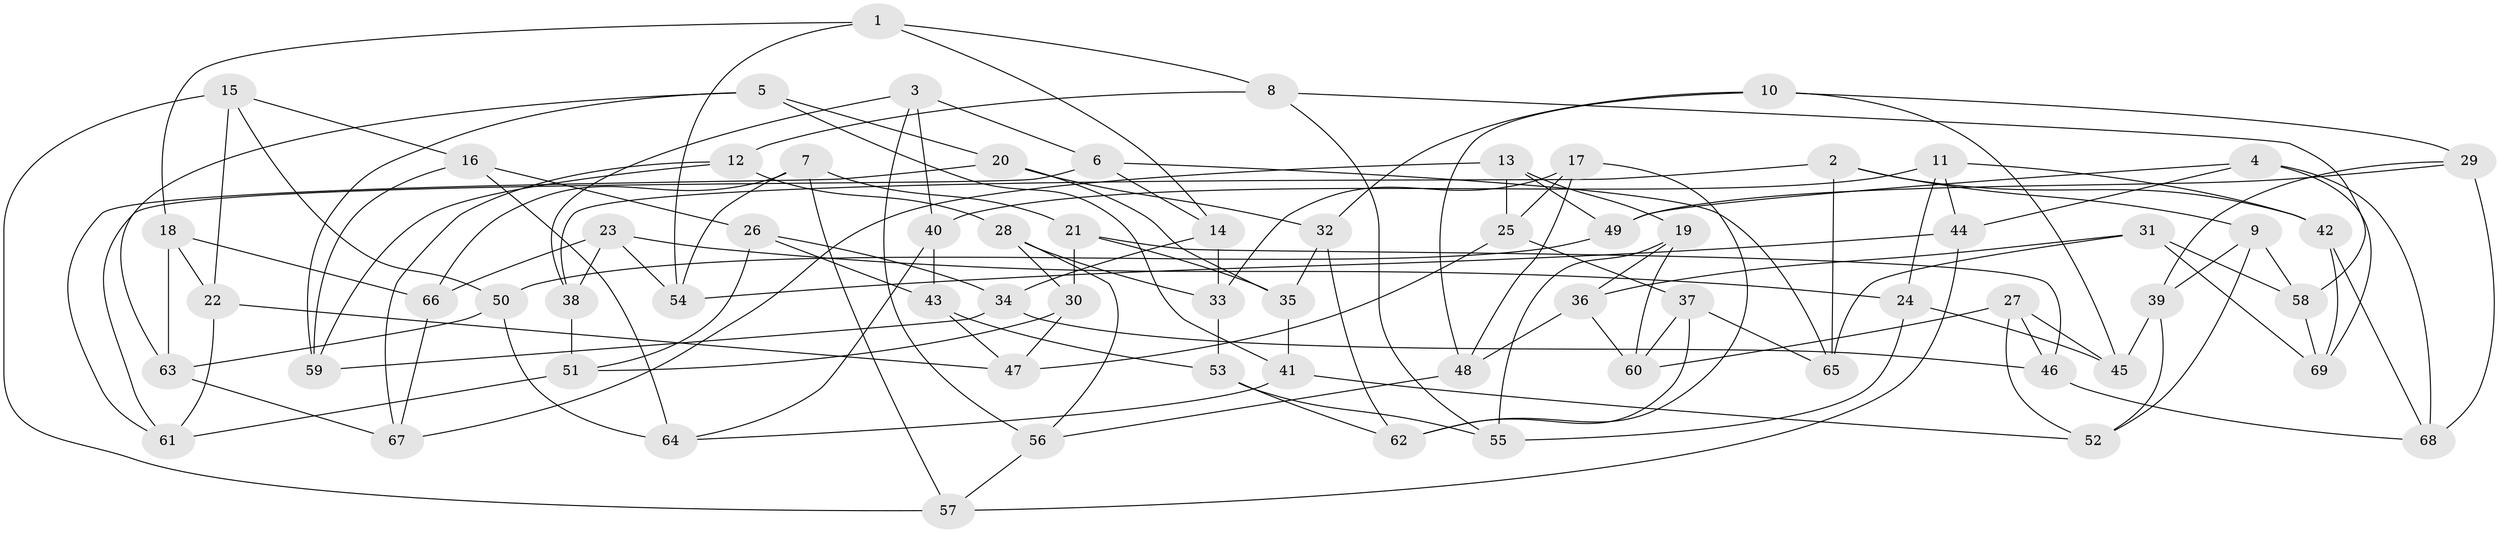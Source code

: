 // coarse degree distribution, {6: 0.25, 5: 0.39285714285714285, 3: 0.03571428571428571, 7: 0.07142857142857142, 8: 0.14285714285714285, 4: 0.10714285714285714}
// Generated by graph-tools (version 1.1) at 2025/38/03/04/25 23:38:08]
// undirected, 69 vertices, 138 edges
graph export_dot {
  node [color=gray90,style=filled];
  1;
  2;
  3;
  4;
  5;
  6;
  7;
  8;
  9;
  10;
  11;
  12;
  13;
  14;
  15;
  16;
  17;
  18;
  19;
  20;
  21;
  22;
  23;
  24;
  25;
  26;
  27;
  28;
  29;
  30;
  31;
  32;
  33;
  34;
  35;
  36;
  37;
  38;
  39;
  40;
  41;
  42;
  43;
  44;
  45;
  46;
  47;
  48;
  49;
  50;
  51;
  52;
  53;
  54;
  55;
  56;
  57;
  58;
  59;
  60;
  61;
  62;
  63;
  64;
  65;
  66;
  67;
  68;
  69;
  1 -- 14;
  1 -- 8;
  1 -- 18;
  1 -- 54;
  2 -- 38;
  2 -- 65;
  2 -- 42;
  2 -- 9;
  3 -- 6;
  3 -- 56;
  3 -- 40;
  3 -- 38;
  4 -- 49;
  4 -- 44;
  4 -- 68;
  4 -- 69;
  5 -- 59;
  5 -- 41;
  5 -- 63;
  5 -- 20;
  6 -- 14;
  6 -- 65;
  6 -- 61;
  7 -- 66;
  7 -- 54;
  7 -- 57;
  7 -- 21;
  8 -- 55;
  8 -- 58;
  8 -- 12;
  9 -- 39;
  9 -- 52;
  9 -- 58;
  10 -- 48;
  10 -- 32;
  10 -- 29;
  10 -- 45;
  11 -- 42;
  11 -- 24;
  11 -- 44;
  11 -- 40;
  12 -- 59;
  12 -- 28;
  12 -- 67;
  13 -- 49;
  13 -- 67;
  13 -- 25;
  13 -- 19;
  14 -- 33;
  14 -- 34;
  15 -- 57;
  15 -- 22;
  15 -- 16;
  15 -- 50;
  16 -- 64;
  16 -- 26;
  16 -- 59;
  17 -- 33;
  17 -- 48;
  17 -- 25;
  17 -- 62;
  18 -- 63;
  18 -- 66;
  18 -- 22;
  19 -- 60;
  19 -- 36;
  19 -- 55;
  20 -- 61;
  20 -- 35;
  20 -- 32;
  21 -- 30;
  21 -- 46;
  21 -- 35;
  22 -- 47;
  22 -- 61;
  23 -- 66;
  23 -- 54;
  23 -- 38;
  23 -- 24;
  24 -- 55;
  24 -- 45;
  25 -- 47;
  25 -- 37;
  26 -- 34;
  26 -- 51;
  26 -- 43;
  27 -- 45;
  27 -- 60;
  27 -- 46;
  27 -- 52;
  28 -- 30;
  28 -- 33;
  28 -- 56;
  29 -- 68;
  29 -- 49;
  29 -- 39;
  30 -- 47;
  30 -- 51;
  31 -- 69;
  31 -- 58;
  31 -- 36;
  31 -- 65;
  32 -- 35;
  32 -- 62;
  33 -- 53;
  34 -- 46;
  34 -- 59;
  35 -- 41;
  36 -- 48;
  36 -- 60;
  37 -- 60;
  37 -- 62;
  37 -- 65;
  38 -- 51;
  39 -- 45;
  39 -- 52;
  40 -- 43;
  40 -- 64;
  41 -- 52;
  41 -- 64;
  42 -- 69;
  42 -- 68;
  43 -- 47;
  43 -- 53;
  44 -- 57;
  44 -- 54;
  46 -- 68;
  48 -- 56;
  49 -- 50;
  50 -- 63;
  50 -- 64;
  51 -- 61;
  53 -- 55;
  53 -- 62;
  56 -- 57;
  58 -- 69;
  63 -- 67;
  66 -- 67;
}
